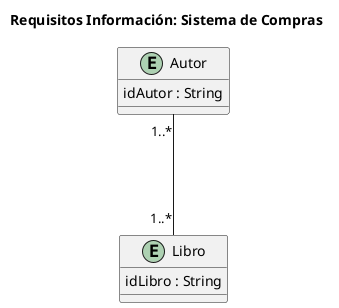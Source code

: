 @startuml IRs_sistema_de_compras
title Requisitos Información: Sistema de Compras

Entity Autor {
    idAutor : String
}

Entity Libro {
    idLibro : String
}

Autor "1..*" --- "1..*" Libro

@enduml